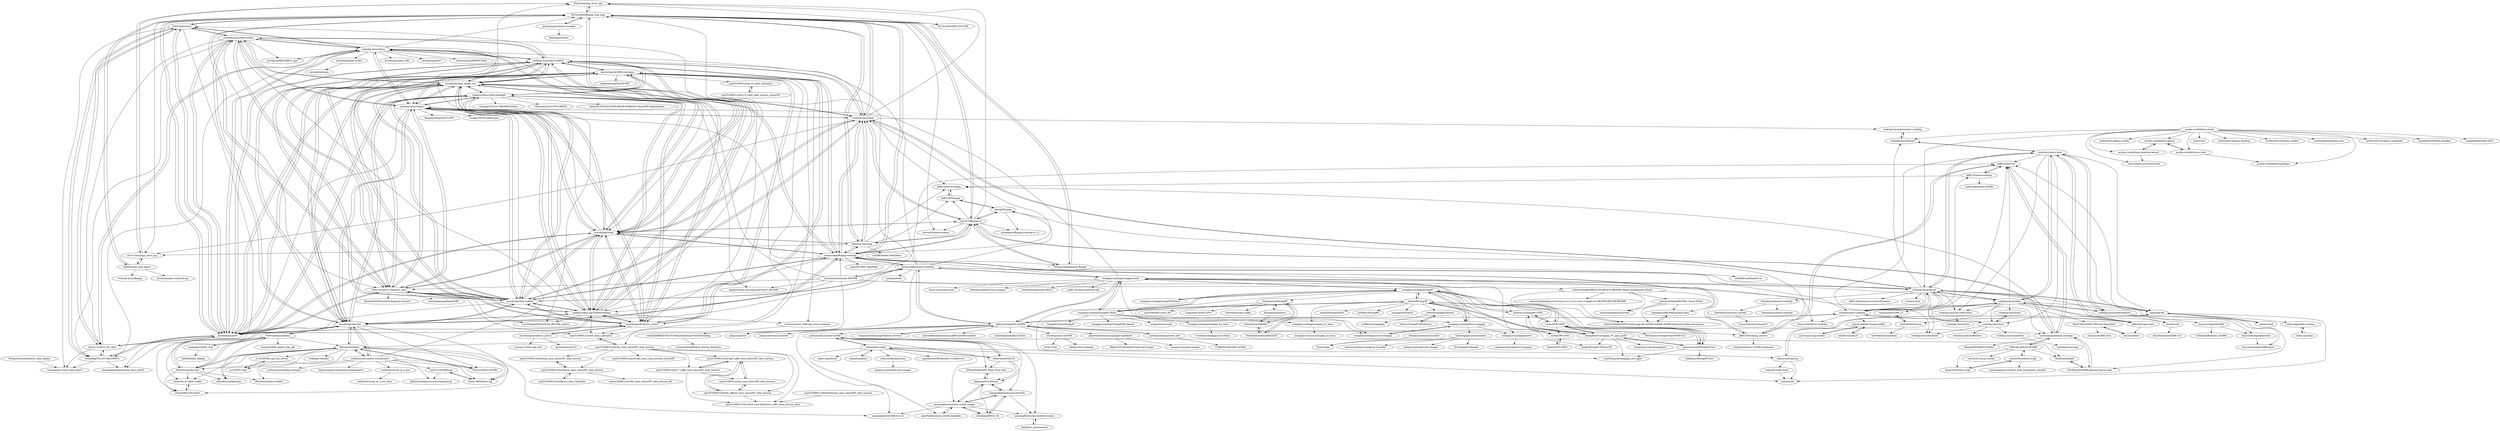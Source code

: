 digraph G {
"WainDing/mpp_linux_cpp" -> "MUZLATAN/ffmpeg_rtsp_mpp"
"WainDing/mpp_linux_cpp" -> "sliver-chen/mpp_linux_cpp"
"WainDing/mpp_linux_cpp" -> "MUZLATAN/MPP_ENCODE"
"sliver-chen/mpp_linux_cpp" -> "darkise/mpp_rtsp_player"
"sliver-chen/mpp_linux_cpp" -> "WainDing/mpp_linux_cpp"
"orangepi-xunlong/wiringOP" -> "orangepi-xunlong/wiringOP-Python"
"orangepi-xunlong/wiringOP" -> "zhaolei/WiringOP"
"orangepi-xunlong/wiringOP" -> "rm-hull/OPi.GPIO"
"orangepi-xunlong/wiringOP" -> "Jeremie-C/OrangePi.GPIO"
"orangepi-xunlong/wiringOP" -> "orangepi-xunlong/OrangePi_Build"
"orangepi-xunlong/wiringOP" -> "orangepi-xunlong/orangepi-build"
"orangepi-xunlong/wiringOP" -> "orangepi-xunlong/linux-orangepi"
"orangepi-xunlong/wiringOP" -> "orangepi-xunlong/u-boot-orangepi"
"orangepi-xunlong/wiringOP" -> "duxingkei33/orangepi_PC_gpio_pyH3"
"orangepi-xunlong/wiringOP" -> "xpertsavenue/WiringOP-Zero"
"orangepi-xunlong/wiringOP" -> "eutim/OPI.GPIO"
"orangepi-xunlong/wiringOP" -> "friendlyarm/WiringNP"
"rockchip-linux/rknn-toolkit" -> "rockchip-linux/rknpu"
"rockchip-linux/rknn-toolkit" -> "rockchip-linux/rknn-toolkit2"
"rockchip-linux/rknn-toolkit" -> "airockchip/rknn_model_zoo"
"rockchip-linux/rknn-toolkit" -> "rockchip-linux/rknpu2"
"rockchip-linux/rknn-toolkit" -> "airockchip/rknn-toolkit2"
"rockchip-linux/rknn-toolkit" -> "EASY-EAI/yolov5"
"rockchip-linux/rknn-toolkit" -> "airockchip/yolov5"
"rockchip-linux/rknn-toolkit" -> "airockchip/rknn-llm"
"rockchip-linux/rknn-toolkit" -> "littledeep/YOLOv5-RK3399Pro"
"rockchip-linux/rknn-toolkit" -> "Zhou-sx/yolov5_Deepsort_rknn"
"rockchip-linux/rknn-toolkit" -> "airockchip/librga"
"rockchip-linux/rknn-toolkit" -> "soloist-v/yolov5_for_rknn"
"rockchip-linux/rknn-toolkit" -> "airockchip/RK3399Pro_npu"
"rockchip-linux/rknn-toolkit" -> "airockchip/ultralytics_yolov8"
"rockchip-linux/rknn-toolkit" -> "leafqycc/rknn-cpp-Multithreading"
"JeffyCN/libv4l-rkmpp" -> "JeffyCN/FFmpeg"
"radxa/manifests" -> "radxa/debos-radxa"
"JeffyCN/meta-rockchip" -> "JeffyCN/mirrors"
"JeffyCN/meta-rockchip" -> "JeffyCN/libv4l-rkmpp"
"JeffyCN/meta-rockchip" -> "madisongh/meta-rk3588"
"linuxerwang/rkflashkit" -> "Galland/rkflashtool_rk3066"
"linuxerwang/rkflashkit" -> "linux-rockchip/rkflashtool"
"rockchip-linux/rknpu" -> "rockchip-linux/rknn-toolkit"
"rockchip-linux/rknpu" -> "EASY-EAI/yolov5"
"rockchip-linux/rknpu" -> "soloist-v/yolov5_for_rknn"
"rockchip-linux/rknpu" -> "airockchip/yolov5"
"rockchip-linux/rknpu" -> "airockchip/rknn_model_zoo"
"rockchip-linux/rknpu" -> "rockchip-linux/rknpu2"
"rockchip-linux/rknpu" -> "rockchip-linux/RKNPUTools"
"rockchip-linux/rknpu" -> "airockchip/librga"
"rockchip-linux/rknpu" -> "littledeep/YOLOv5-RK3399Pro"
"rockchip-linux/rknpu" -> "airockchip/rknpu_ddk"
"rockchip-linux/rknpu" -> "airockchip/RK3399Pro_npu"
"rockchip-linux/rknpu" -> "rockchip-linux/rknn-toolkit2"
"rockchip-linux/rknpu" -> "airockchip/yolov7"
"rockchip-linux/rknpu" -> "MUZLATAN/ffmpeg_rtsp_mpp"
"rockchip-linux/rknpu" -> "airockchip/rknn-toolkit"
"radxa/kernel" -> "radxa/u-boot"
"radxa/kernel" -> "radxa/rockchip-bsp"
"radxa/kernel" -> "radxa-pkg/radxa-overlays"
"radxa/kernel" -> "radxa/build"
"radxa/kernel" -> "JeffyCN/mirrors"
"radxa/kernel" -> "rockchip-linux/kernel"
"friendlyarm/kernel-rockchip" -> "friendlyarm/uboot-rockchip"
"friendlyarm/kernel-rockchip" -> "friendlyarm/sd-fuse_rk3399"
"friendlyarm/sd-fuse_rk3399" -> "tmountain/arch-nanopct4"
"Jeremie-C/OrangePi.GPIO" -> "rm-hull/OPi.GPIO"
"Jeremie-C/OrangePi.GPIO" -> "eutim/OPI.GPIO"
"radxa/u-boot" -> "radxa/kernel"
"radxa/rockchip-bsp" -> "radxa/build"
"radxa/rockchip-bsp" -> "radxa/rk-rootfs-build"
"radxa/rockchip-bsp" -> "radxa/kernel"
"darkise/mpp_rtsp_player" -> "sliver-chen/mpp_linux_cpp"
"darkise/mpp_rtsp_player" -> "rockchip-linux/ffmpeg"
"darkise/mpp_rtsp_player" -> "MUZLATAN/ffmpeg_rtsp_mpp"
"darkise/mpp_rtsp_player" -> "Jerzha/samples-toybrick-rga"
"radxa/rk-rootfs-build" -> "radxa/build"
"MUZLATAN/ffmpeg_rtsp_mpp" -> "WainDing/mpp_linux_cpp"
"MUZLATAN/ffmpeg_rtsp_mpp" -> "MUZLATAN/MPP_ENCODE"
"MUZLATAN/ffmpeg_rtsp_mpp" -> "rockchip-linux/mpp"
"MUZLATAN/ffmpeg_rtsp_mpp" -> "jjm2473/ffmpeg-rk"
"MUZLATAN/ffmpeg_rtsp_mpp" -> "EZreal-zhangxing/rk_ffmpeg"
"MUZLATAN/ffmpeg_rtsp_mpp" -> "airockchip/librga"
"MUZLATAN/ffmpeg_rtsp_mpp" -> "nyanmisaka/ffmpeg-rockchip"
"MUZLATAN/ffmpeg_rtsp_mpp" -> "darkise/mpp_rtsp_player"
"MUZLATAN/ffmpeg_rtsp_mpp" -> "sliver-chen/mpp_linux_cpp"
"MUZLATAN/ffmpeg_rtsp_mpp" -> "DevoutPrayer/streamer"
"MUZLATAN/ffmpeg_rtsp_mpp" -> "HermanChen/mpp"
"MUZLATAN/ffmpeg_rtsp_mpp" -> "Zhou-sx/yolov5_Deepsort_rknn"
"MUZLATAN/ffmpeg_rtsp_mpp" -> "gesanqiu/gstreamer-example"
"MUZLATAN/ffmpeg_rtsp_mpp" -> "EASY-EAI/yolov5"
"MUZLATAN/ffmpeg_rtsp_mpp" -> "airockchip/yolov5"
"lanseyujie/tn3399_v3" -> "cm9vdA/build-linux"
"pyavitz/rpi-img-builder" -> "pyavitz/debian-image-builder"
"pyavitz/debian-image-builder" -> "inindev/nanopi-r5"
"pyavitz/debian-image-builder" -> "pyavitz/rpi-img-builder"
"orangepi-xunlong/wiringOP-Python" -> "orangepi-xunlong/wiringOP"
"cm9vdA/build-linux" -> "cm9vdA/build-armbian"
"cm9vdA/build-linux" -> "lanseyujie/tn3399_v3"
"linux-rockchip/rkflashtool" -> "neo-technologies/rkflashtool"
"JeffyCN/FFmpeg" -> "hbiyik/FFmpeg"
"JeffyCN/FFmpeg" -> "JeffyCN/libv4l-rkmpp"
"JeffyCN/rockchip_mirrors" -> "JeffyCN/mirrors"
"JeffyCN/rockchip_mirrors" -> "Googulator/linux-rk3588-midstream"
"JeffyCN/rockchip_mirrors" -> "nyanmisaka/ffmpeg-rockchip"
"JeffyCN/rockchip_mirrors" -> "hbiyik/FFmpeg"
"orangepi-xunlong/orangepi-build" -> "orangepi-xunlong/linux-orangepi"
"orangepi-xunlong/orangepi-build" -> "orangepi-xunlong/u-boot-orangepi"
"orangepi-xunlong/orangepi-build" -> "leeboby/raspberry-pi-os-images"
"orangepi-xunlong/orangepi-build" -> "edk2-porting/edk2-rk3588"
"orangepi-xunlong/orangepi-build" -> "orangepi-xunlong/wiringOP"
"orangepi-xunlong/orangepi-build" -> "EchoHeim/Allwinner-H616" ["e"=1]
"orangepi-xunlong/orangepi-build" -> "Joshua-Riek/ubuntu-rockchip"
"orangepi-xunlong/orangepi-build" -> "orangepi-xunlong/OrangePi_Build"
"orangepi-xunlong/orangepi-build" -> "rockchip-linux/kernel"
"orangepi-xunlong/orangepi-build" -> "rockchip-linux/rknpu2"
"orangepi-xunlong/orangepi-build" -> "orangepi-xunlong/openwrt"
"orangepi-xunlong/orangepi-build" -> "rockchip-linux/rkbin"
"orangepi-xunlong/orangepi-build" -> "nyanmisaka/ffmpeg-rockchip"
"orangepi-xunlong/orangepi-build" -> "milkv-duo/duo-buildroot-sdk" ["e"=1]
"orangepi-xunlong/orangepi-build" -> "linux-sunxi/sunxi-tools" ["e"=1]
"rockchip-linux/rknn-toolkit2" -> "rockchip-linux/rknpu2"
"rockchip-linux/rknn-toolkit2" -> "airockchip/rknn_model_zoo"
"rockchip-linux/rknn-toolkit2" -> "airockchip/rknn-toolkit2"
"rockchip-linux/rknn-toolkit2" -> "rockchip-linux/rknn-toolkit"
"rockchip-linux/rknn-toolkit2" -> "leafqycc/rknn-cpp-Multithreading"
"rockchip-linux/rknn-toolkit2" -> "airockchip/rknn-llm"
"rockchip-linux/rknn-toolkit2" -> "leafqycc/rknn-multi-threaded"
"rockchip-linux/rknn-toolkit2" -> "airockchip/yolov5"
"rockchip-linux/rknn-toolkit2" -> "Zhou-sx/yolov5_Deepsort_rknn"
"rockchip-linux/rknn-toolkit2" -> "airockchip/librga"
"rockchip-linux/rknn-toolkit2" -> "airockchip/ultralytics_yolov8"
"rockchip-linux/rknn-toolkit2" -> "rockchip-linux/rknpu"
"rockchip-linux/rknn-toolkit2" -> "kaylorchen/rk3588-yolo-demo"
"rockchip-linux/rknn-toolkit2" -> "rockchip-linux/mpp"
"rockchip-linux/rknn-toolkit2" -> "EASY-EAI/yolov5"
"rockchip-linux/rknpu2" -> "rockchip-linux/rknn-toolkit2"
"rockchip-linux/rknpu2" -> "airockchip/rknn-toolkit2"
"rockchip-linux/rknpu2" -> "airockchip/rknn_model_zoo"
"rockchip-linux/rknpu2" -> "airockchip/rknn-llm"
"rockchip-linux/rknpu2" -> "rockchip-linux/rknn-toolkit"
"rockchip-linux/rknpu2" -> "leafqycc/rknn-cpp-Multithreading"
"rockchip-linux/rknpu2" -> "airockchip/librga"
"rockchip-linux/rknpu2" -> "Zhou-sx/yolov5_Deepsort_rknn"
"rockchip-linux/rknpu2" -> "leafqycc/rknn-multi-threaded"
"rockchip-linux/rknpu2" -> "rockchip-linux/rknpu"
"rockchip-linux/rknpu2" -> "airockchip/ultralytics_yolov8"
"rockchip-linux/rknpu2" -> "airockchip/yolov5"
"rockchip-linux/rknpu2" -> "rockchip-linux/mpp"
"rockchip-linux/rknpu2" -> "Qengineering/YoloV5-NPU"
"rockchip-linux/rknpu2" -> "LuckfoxTECH/luckfox-pico" ["e"=1]
"orangepi-xunlong/linux-orangepi" -> "orangepi-xunlong/u-boot-orangepi"
"orangepi-xunlong/linux-orangepi" -> "orangepi-xunlong/orangepi-build"
"orangepi-xunlong/linux-orangepi" -> "7Ji/orangepi5-archlinuxarm"
"orangepi-xunlong/linux-orangepi" -> "orangepi-xunlong/openwrt"
"orangepi-xunlong/linux-orangepi" -> "orangepi-xunlong/wiringOP"
"orangepi-xunlong/u-boot-orangepi" -> "orangepi-xunlong/linux-orangepi"
"soloist-v/yolov5_for_rknn" -> "EASY-EAI/yolov5"
"soloist-v/yolov5_for_rknn" -> "littledeep/YOLOv5-RK3399Pro"
"soloist-v/yolov5_for_rknn" -> "airockchip/yolov5"
"soloist-v/yolov5_for_rknn" -> "mrwangwg123/my-rknn-yolov5"
"soloist-v/yolov5_for_rknn" -> "rockchip-linux/rknpu"
"orangepi-xunlong/openwrt" -> "vantechcorner/openwrt-orangepi"
"xboot/xrock" -> "DualTachyon/rk3588-svd"
"airockchip/yolov5" -> "soloist-v/yolov5_for_rknn"
"airockchip/yolov5" -> "EASY-EAI/yolov5"
"airockchip/yolov5" -> "leafqycc/rknn-cpp-Multithreading"
"airockchip/yolov5" -> "airockchip/ultralytics_yolov8"
"airockchip/yolov5" -> "Zhou-sx/yolov5_Deepsort_rknn"
"airockchip/yolov5" -> "airockchip/rknn_model_zoo"
"airockchip/yolov5" -> "littledeep/YOLOv5-RK3399Pro"
"airockchip/yolov5" -> "rockchip-linux/rknpu"
"airockchip/yolov5" -> "rockchip-linux/rknn-toolkit2"
"airockchip/yolov5" -> "kaylorchen/rk3588-yolo-demo"
"airockchip/yolov5" -> "rockchip-linux/rknn-toolkit"
"airockchip/yolov5" -> "leafqycc/rknn-multi-threaded"
"airockchip/yolov5" -> "airockchip/librga"
"airockchip/yolov5" -> "shaoshengsong/rockchip_rknn_yolov5"
"airockchip/yolov5" -> "MUZLATAN/ffmpeg_rtsp_mpp"
"mfkiwl/rk-open-docs" -> "axlrose/rkdocs"
"mfkiwl/rk-open-docs" -> "rockchip-linux/u-boot"
"mfkiwl/rk-open-docs" -> "armbian/linux-rockchip"
"JeffyCN/mirrors" -> "JeffyCN/rockchip_mirrors"
"JeffyCN/mirrors" -> "JeffyCN/meta-rockchip"
"JeffyCN/mirrors" -> "tsukumijima/libmali-rockchip"
"JeffyCN/mirrors" -> "ChisBread/rk3588-gaming-step-by-step"
"eutim/OPI.GPIO" -> "NadavK/OPI.GPIO"
"gesanqiu/gstreamer-example" -> "feixiao/gstreamer"
"gesanqiu/gstreamer-example" -> "MUZLATAN/ffmpeg_rtsp_mpp"
"littledeep/YOLOv5-RK3399Pro" -> "soloist-v/yolov5_for_rknn"
"littledeep/YOLOv5-RK3399Pro" -> "EASY-EAI/yolov5"
"littledeep/YOLOv5-RK3399Pro" -> "shaoshengsong/rockchip_rknn_yolov5"
"littledeep/YOLOv5-RK3399Pro" -> "airockchip/yolov5"
"littledeep/YOLOv5-RK3399Pro" -> "mrwangwg123/my-rknn-yolov5"
"EASY-EAI/yolov5" -> "soloist-v/yolov5_for_rknn"
"EASY-EAI/yolov5" -> "airockchip/yolov5"
"EASY-EAI/yolov5" -> "littledeep/YOLOv5-RK3399Pro"
"EASY-EAI/yolov5" -> "rockchip-linux/rknpu"
"EASY-EAI/yolov5" -> "rockchip-linux/rknn-toolkit"
"EASY-EAI/yolov5" -> "mrwangwg123/my-rknn-yolov5"
"EASY-EAI/yolov5" -> "shaoshengsong/rockchip_rknn_yolov5"
"EASY-EAI/yolov5" -> "MUZLATAN/ffmpeg_rtsp_mpp"
"airockchip/rknn_model_zoo" -> "airockchip/rknn-toolkit2"
"airockchip/rknn_model_zoo" -> "rockchip-linux/rknn-toolkit2"
"airockchip/rknn_model_zoo" -> "leafqycc/rknn-cpp-Multithreading"
"airockchip/rknn_model_zoo" -> "rockchip-linux/rknn-toolkit"
"airockchip/rknn_model_zoo" -> "rockchip-linux/rknpu2"
"airockchip/rknn_model_zoo" -> "airockchip/rknn-llm"
"airockchip/rknn_model_zoo" -> "Zhou-sx/yolov5_Deepsort_rknn"
"airockchip/rknn_model_zoo" -> "leafqycc/rknn-multi-threaded"
"airockchip/rknn_model_zoo" -> "airockchip/yolov5"
"airockchip/rknn_model_zoo" -> "airockchip/ultralytics_yolov8"
"airockchip/rknn_model_zoo" -> "airockchip/librga"
"airockchip/rknn_model_zoo" -> "rockchip-linux/rknpu"
"airockchip/rknn_model_zoo" -> "kaylorchen/rk3588-yolo-demo"
"airockchip/rknn_model_zoo" -> "rockchip-linux/mpp"
"airockchip/rknn_model_zoo" -> "nyanmisaka/ffmpeg-rockchip"
"industrialtablet/RK3576S-RK3576-RK3588-Tablet-Development-Board" -> "industrialtablet/RK3566-14inch-Tablet"
"industrialtablet/RK3576S-RK3576-RK3588-Tablet-Development-Board" -> "hejiangyan/RK3588-product-data"
"industrialtablet/RK3576S-RK3576-RK3588-Tablet-Development-Board" -> "industrialtablet/HYY-otastar-app-for-rk3566-rk3568-rk3588-industrial-tablet-and-mini-pc"
"industrialtablet/RK3576S-RK3576-RK3588-Tablet-Development-Board" -> "industrialtablet/AI-Screen"
"industrialtablet/RK3576S-RK3576-RK3588-Tablet-Development-Board" -> "industrialtablet/qt-everywhere-src-5.14.2-cross-compile-for-RK3566-RK3568-RK3588"
"Zhou-sx/yolov5_Deepsort_rknn" -> "leafqycc/rknn-cpp-Multithreading"
"Zhou-sx/yolov5_Deepsort_rknn" -> "Try2ChangeX/NanoTrack_RK3588_python" ["e"=1]
"Zhou-sx/yolov5_Deepsort_rknn" -> "leafqycc/rknn-multi-threaded"
"Zhou-sx/yolov5_Deepsort_rknn" -> "airockchip/yolov5"
"Zhou-sx/yolov5_Deepsort_rknn" -> "airockchip/rknn_model_zoo"
"Zhou-sx/yolov5_Deepsort_rknn" -> "RichardoMrMu/yolov5-deepsort-tensorrt" ["e"=1]
"Zhou-sx/yolov5_Deepsort_rknn" -> "rockchip-linux/rknn-toolkit2"
"Zhou-sx/yolov5_Deepsort_rknn" -> "rockchip-linux/rknpu2"
"Zhou-sx/yolov5_Deepsort_rknn" -> "MUZLATAN/ffmpeg_rtsp_mpp"
"Zhou-sx/yolov5_Deepsort_rknn" -> "airockchip/ultralytics_yolov8"
"Zhou-sx/yolov5_Deepsort_rknn" -> "kaylorchen/rk3588-yolo-demo"
"Zhou-sx/yolov5_Deepsort_rknn" -> "cqu20160901/yolov8_rknn_Cplusplus"
"Zhou-sx/yolov5_Deepsort_rknn" -> "shaoshengsong/DeepSORT" ["e"=1]
"Zhou-sx/yolov5_Deepsort_rknn" -> "airockchip/librga"
"Zhou-sx/yolov5_Deepsort_rknn" -> "airockchip/rknn-toolkit2"
"duxingkei33/orangepi_PC_gpio_pyH3" -> "zhaolei/WiringOP"
"duxingkei33/orangepi_PC_gpio_pyH3" -> "xpertsavenue/WiringOP-Zero"
"duxingkei33/orangepi_PC_gpio_pyH3" -> "rm-hull/OPi.GPIO"
"duxingkei33/orangepi_PC_gpio_pyH3" -> "LinhDNguyen/orangepi_zero_gpio"
"duxingkei33/orangepi_PC_gpio_pyH3" -> "lanefu/WiringPi-Python-OP"
"duxingkei33/orangepi_PC_gpio_pyH3" -> "Jeremie-C/OrangePi.GPIO"
"duxingkei33/orangepi_PC_gpio_pyH3" -> "evergreen-it-dev/orangepwm"
"zhaolei/WiringOP" -> "duxingkei33/orangepi_PC_gpio_pyH3"
"zhaolei/WiringOP" -> "xpertsavenue/WiringOP-Zero"
"zhaolei/WiringOP" -> "orangepi-xunlong/wiringOP"
"zhaolei/WiringOP" -> "lanefu/WiringPi-Python-OP"
"zhaolei/WiringOP" -> "LinhDNguyen/orangepi_zero_gpio"
"zhaolei/WiringOP" -> "lanefu/WiringOtherPi"
"zhaolei/WiringOP" -> "LeMaker/WiringBP"
"zhaolei/WiringOP" -> "orangepi-xunlong/OrangePi_Build"
"zhaolei/WiringOP" -> "tumugin/WiringOP"
"zhaolei/WiringOP" -> "loboris/OrangePI-Kernel"
"zhaolei/WiringOP" -> "orangepi-xunlong/orangepi_h3_linux"
"zhaolei/WiringOP" -> "Jeremie-C/OrangePi.GPIO"
"rockchip-linux/kernel" -> "rockchip-linux/u-boot"
"rockchip-linux/kernel" -> "rockchip-linux/rkbin"
"rockchip-linux/kernel" -> "radxa/kernel"
"rockchip-linux/kernel" -> "rockchip-linux/mpp"
"rockchip-linux/kernel" -> "friendlyarm/kernel-rockchip"
"rockchip-linux/kernel" -> "rockchip-linux/docs"
"rockchip-linux/kernel" -> "rockchip-linux/libmali"
"rockchip-linux/kernel" -> "armbian/linux-rockchip"
"rockchip-linux/kernel" -> "rockchip-linux/rkdeveloptool"
"rockchip-linux/kernel" -> "orangepi-xunlong/orangepi-build"
"rockchip-linux/kernel" -> "u-boot/u-boot" ["e"=1]
"rockchip-linux/kernel" -> "mfkiwl/rk-open-docs"
"rockchip-linux/kernel" -> "rockchip-linux/rk-rootfs-build"
"rockchip-linux/kernel" -> "ARM-software/arm-trusted-firmware" ["e"=1]
"rockchip-linux/kernel" -> "rockchip-linux/buildroot"
"loboris/OrangePI-Kernel" -> "loboris/OrangePi-BuildLinux"
"loboris/OrangePI-Kernel" -> "steffen-g/orangepipc"
"jaredmcneill/quartz64_uefi" -> "S199pWa1k9r/edk2-rk356x"
"jaredmcneill/quartz64_uefi" -> "edk2-porting/edk2-rk3588"
"radxa-build/radxa-zero" -> "manjaro-arm/radxa-zero-images"
"airockchip/librga" -> "rockchip-linux/mpp"
"airockchip/librga" -> "nyanmisaka/ffmpeg-rockchip"
"airockchip/librga" -> "MUZLATAN/ffmpeg_rtsp_mpp"
"airockchip/librga" -> "rockchip-linux/rknpu2"
"airockchip/librga" -> "airockchip/rknn_model_zoo"
"airockchip/librga" -> "HermanChen/mpp"
"airockchip/librga" -> "airockchip/rknn-toolkit2"
"airockchip/librga" -> "leafqycc/rknn-cpp-Multithreading"
"airockchip/librga" -> "rockchip-linux/rknn-toolkit2"
"airockchip/librga" -> "airockchip/ultralytics_yolov8"
"airockchip/librga" -> "rockchip-linux/rknpu"
"airockchip/librga" -> "airockchip/yolov5"
"airockchip/librga" -> "WainDing/mpp_linux_cpp"
"airockchip/librga" -> "Zhou-sx/yolov5_Deepsort_rknn"
"airockchip/librga" -> "jjm2473/ffmpeg-rk"
"rockchip-linux/u-boot" -> "rockchip-linux/kernel"
"rockchip-linux/u-boot" -> "rockchip-linux/rkbin"
"rockchip-linux/u-boot" -> "rockchip-linux/libmali"
"rockchip-linux/u-boot" -> "rockchip-linux/buildroot"
"rockchip-linux/u-boot" -> "rockchip-linux/rk-rootfs-build"
"rockchip-linux/u-boot" -> "mfkiwl/rk-open-docs"
"rockchip-linux/u-boot" -> "radxa/kernel"
"rockchip-linux/u-boot" -> "rockchip-linux/rkdeveloptool"
"rockchip-linux/u-boot" -> "JeffyCN/mirrors"
"rockchip-linux/u-boot" -> "rockchip-linux/docs"
"Dreamdreams8/yolov5s_rknn_deploy" -> "mrwangwg123/my-rknn-yolov5"
"radxa-repo/bsp" -> "radxa-pkg/radxa-overlays"
"radxa/debos-radxa" -> "radxa-build/rock-5b"
"radxa/debos-radxa" -> "radxa-build/radxa-zero"
"radxa/debos-radxa" -> "pymumu/fan-control-rock5b"
"radxa/debos-radxa" -> "radxa/manifests"
"radxa/debos-radxa" -> "qxhome/rk3568-kernel5.10-alldrivers"
"radxa/debos-radxa" -> "openFyde/overlay-rock5b-openfyde"
"radxa/debos-radxa" -> "radxa/rockchip-bsp"
"radxa/debos-radxa" -> "radxa-repo/rbuild"
"radxa/debos-radxa" -> "radxa/build"
"rockchip-linux/rkbin" -> "rockchip-linux/u-boot"
"rockchip-linux/rkbin" -> "rockchip-linux/rkdeveloptool"
"rockchip-linux/rkbin" -> "xboot/xrock"
"rockchip-linux/rkbin" -> "rockchip-linux/kernel"
"rockchip-linux/rkbin" -> "rockchip-linux/tools"
"rockchip-linux/rkbin" -> "armbian/linux-rockchip"
"rockchip-linux/rkbin" -> "JeffyCN/mirrors"
"rockchip-linux/rkbin" -> "rockchip-linux/rk-rootfs-build"
"rockchip-linux/rkbin" -> "lanseyujie/tn3399_v3"
"rockchip-linux/rkbin" -> "radxa/kernel"
"rockchip-linux/rkbin" -> "FanX-Tek/rk3588-TRM-and-Datasheet"
"rockchip-linux/rkbin" -> "rockchip-linux/docs"
"rockchip-linux/rkbin" -> "cm9vdA/build-linux"
"loboris/OrangePi-BuildLinux" -> "loboris/OrangePI-Kernel"
"radxa-build/rock-5b" -> "radxa/debos-radxa"
"radxa-build/rock-5b" -> "pymumu/fan-control-rock5b"
"radxa-build/rock-5b" -> "happyme531/a5btool"
"radxa-build/rock-5b" -> "leipopo/kekeandzuozuo4rock5b"
"radxa-build/rock-5b" -> "XZhouQD/Rock5B_Naive_Pwm_Fan"
"radxa-pkg/radxa-overlays" -> "radxa-repo/bsp"
"friendlyarm/matrix" -> "friendlyarm/WiringNP"
"friendlyarm/matrix" -> "friendlyarm/BakeBit"
"cqu20160901/yolov5p6_caffe_onnx_tensorRT_rknn_horizon" -> "cqu20160901/yolov7_caffe_onnx_tensorRT_rknn_horizon"
"cqu20160901/yolov5p6_caffe_onnx_tensorRT_rknn_horizon" -> "cqu20160901/yolop_onnx_tensorRT_rknn_horizon"
"cqu20160901/yolov5p6_caffe_onnx_tensorRT_rknn_horizon" -> "cqu20160901/yolov8n_official_onnx_tensorRT_rknn_horizon"
"rockchip-linux/manifests" -> "rockchip-linux/repo"
"Joshua-Riek/ubuntu-rockchip" -> "airockchip/rknn-toolkit2"
"Joshua-Riek/ubuntu-rockchip" -> "edk2-porting/edk2-rk3588"
"Joshua-Riek/ubuntu-rockchip" -> "nyanmisaka/ffmpeg-rockchip"
"Joshua-Riek/ubuntu-rockchip" -> "airockchip/rknn-llm"
"Joshua-Riek/ubuntu-rockchip" -> "orangepi-xunlong/orangepi-build"
"Joshua-Riek/ubuntu-rockchip" -> "armbian/build" ["e"=1]
"Joshua-Riek/ubuntu-rockchip" -> "armbian/linux-rockchip"
"Joshua-Riek/ubuntu-rockchip" -> "Joshua-Riek/linux-rockchip"
"Joshua-Riek/ubuntu-rockchip" -> "airockchip/rknn_model_zoo"
"Joshua-Riek/ubuntu-rockchip" -> "jiangcuo/pxvirt" ["e"=1]
"Joshua-Riek/ubuntu-rockchip" -> "rockchip-linux/mpp"
"Joshua-Riek/ubuntu-rockchip" -> "rockchip-linux/rknpu2"
"Joshua-Riek/ubuntu-rockchip" -> "rockchip-linux/rknn-toolkit2"
"Joshua-Riek/ubuntu-rockchip" -> "choushunn/awesome-RK3588"
"Joshua-Riek/ubuntu-rockchip" -> "rockchip-linux/kernel"
"edk2-porting/edk2-rk3588" -> "worproject/Rockchip-Windows-Drivers"
"edk2-porting/edk2-rk3588" -> "jaredmcneill/quartz64_uefi"
"edk2-porting/edk2-rk3588" -> "SputnikRocket/ArchLinuxARM-rk3588-installer"
"edk2-porting/edk2-rk3588" -> "jiangcuo/pxvirt" ["e"=1]
"edk2-porting/edk2-rk3588" -> "armbian/linux-rockchip"
"edk2-porting/edk2-rk3588" -> "Joshua-Riek/ubuntu-rockchip"
"edk2-porting/edk2-rk3588" -> "mariobalanica/edk2-rk35xx"
"edk2-porting/edk2-rk3588" -> "amazingfate/rk3588-live-iso"
"edk2-porting/edk2-rk3588" -> "ryan4yin/nixos-rk3588"
"edk2-porting/edk2-rk3588" -> "openFyde/overlay-orangepi5-openfyde"
"edk2-porting/edk2-rk3588" -> "tsukumijima/libmali-rockchip"
"edk2-porting/edk2-rk3588" -> "orangepi-xunlong/orangepi-build"
"edk2-porting/edk2-rk3588" -> "pymumu/fan-control-rock5b"
"edk2-porting/edk2-rk3588" -> "jiangcuo/Proxmox-Arm64" ["e"=1]
"edk2-porting/edk2-rk3588" -> "JeffyCN/rockchip_mirrors"
"ayasa520/redroid-script" -> "abing7k/redroid-script"
"ayasa520/redroid-script" -> "CNflysky/redroid-rk3588"
"ayasa520/redroid-script" -> "supremegamers/vendor_intel_proprietary_houdini" ["e"=1]
"jjm2473/ffmpeg-rk" -> "hbiyik/FFmpeg"
"jjm2473/ffmpeg-rk" -> "EZreal-zhangxing/rk_ffmpeg"
"jjm2473/ffmpeg-rk" -> "nyanmisaka/ffmpeg-rockchip"
"jjm2473/ffmpeg-rk" -> "MUZLATAN/ffmpeg_rtsp_mpp"
"jjm2473/ffmpeg-rk" -> "JeffyCN/FFmpeg"
"jjm2473/ffmpeg-rk" -> "DevoutPrayer/streamer"
"jjm2473/ffmpeg-rk" -> "autoexpect/ffmpeg-rockchip-4.1.3"
"jjm2473/ffmpeg-rk" -> "WainDing/mpp_linux_cpp"
"jjm2473/ffmpeg-rk" -> "tsukumijima/libmali-rockchip"
"jjm2473/ffmpeg-rk" -> "rockchip-linux/mpp"
"jjm2473/ffmpeg-rk" -> "airockchip/librga"
"jjm2473/ffmpeg-rk" -> "HermanChen/mpp"
"cqu20160901/yolov8n_onnx_tensorRT_rknn_horizon" -> "cqu20160901/yolov8_rknn_Cplusplus"
"cqu20160901/yolov8n_onnx_tensorRT_rknn_horizon" -> "cqu20160901/yolov8n_official_onnx_tensorRT_rknn_horizon"
"cqu20160901/yolov8n_onnx_tensorRT_rknn_horizon" -> "cqu20160901/yolov8seg_onnx_tensorRT_rknn_horizon"
"cqu20160901/yolov8n_onnx_tensorRT_rknn_horizon" -> "cqu20160901/yolov7_caffe_onnx_tensorRT_rknn_horizon"
"cqu20160901/yolov8n_onnx_tensorRT_rknn_horizon" -> "cqu20160901/yolov8pose_onnx_tensorRT_rknn_horizon"
"cqu20160901/yolov8n_onnx_tensorRT_rknn_horizon" -> "cqu20160901/yolov8-obb_onnx_rknn_horizon_tensonRT"
"cqu20160901/yolov8n_onnx_tensorRT_rknn_horizon" -> "cqu20160901/Ultra-Fast-Lane-Detection_caffe_onnx_horizon_rknn"
"cqu20160901/yolov8n_onnx_tensorRT_rknn_horizon" -> "cqu20160901/yolov5p6_caffe_onnx_tensorRT_rknn_horizon"
"axlrose/rkdocs" -> "FanX-Tek/rk3588-TRM-and-Datasheet"
"happyme531/a5btool" -> "XZhouQD/Rock5B_Naive_Pwm_Fan"
"happyme531/a5btool" -> "amazingfate/armbian-rock5b-images"
"happyme531/a5btool" -> "leipopo/kekeandzuozuo4rock5b"
"happyme531/a5btool" -> "leioukupo/ROCK_5b"
"FanX-Tek/rk3588-TRM-and-Datasheet" -> "axlrose/rkdocs"
"FanX-Tek/rk3588-TRM-and-Datasheet" -> "chainsx/rk3588_docs"
"hbiyik/FFmpeg" -> "jjm2473/ffmpeg-rk"
"hbiyik/FFmpeg" -> "JeffyCN/FFmpeg"
"hbiyik/FFmpeg" -> "autoexpect/ffmpeg-rockchip-4.1.3"
"leipopo/kekeandzuozuo4rock5b" -> "amazingfate/armbian-rock5b-images"
"leipopo/kekeandzuozuo4rock5b" -> "happyme531/a5btool"
"leipopo/kekeandzuozuo4rock5b" -> "amazingfate/radxa-rock5b-overlays"
"leipopo/kekeandzuozuo4rock5b" -> "leioukupo/ROCK_5b"
"ChisBread/malior" -> "ChisBread/rk3588-gaming-step-by-step"
"pymumu/fan-control-rock5b" -> "radxa-build/rock-5b"
"pymumu/fan-control-rock5b" -> "XZhouQD/Rock5B_Naive_Pwm_Fan"
"pymumu/fan-control-rock5b" -> "radxa/debos-radxa"
"pymumu/fan-control-rock5b" -> "amazingfate/armbian-rock5b-images"
"pymumu/fan-control-rock5b" -> "happyme531/a5btool"
"pymumu/fan-control-rock5b" -> "amazingfate/radxa-rock5b-overlays"
"pymumu/fan-control-rock5b" -> "ChisBread/malior"
"openFyde/overlay-orangepi5-openfyde" -> "manjaro-arm/opi5-images"
"openFyde/overlay-orangepi5-openfyde" -> "RebornOS-Developers/lxqt-opi5-image"
"openFyde/overlay-rock5b-openfyde" -> "amazingfate/armbian-rock5b-images"
"amazingfate/armbian-rock5b-images" -> "happyme531/a5btool"
"amazingfate/armbian-rock5b-images" -> "openFyde/overlay-rock5b-openfyde"
"amazingfate/armbian-rock5b-images" -> "leipopo/kekeandzuozuo4rock5b"
"amazingfate/armbian-rock5b-images" -> "leioukupo/ROCK_5b"
"amazingfate/armbian-rock5b-images" -> "amazingfate/radxa-rock5b-overlays"
"amazingfate/armbian-rock5b-images" -> "amazingfate/rk3588-live-iso"
"cqu20160901/yolop_onnx_tensorRT_rknn_horizon" -> "cqu20160901/yolov5p6_caffe_onnx_tensorRT_rknn_horizon"
"cqu20160901/yolop_onnx_tensorRT_rknn_horizon" -> "cqu20160901/yolov8n_official_onnx_tensorRT_rknn_horizon"
"cqu20160901/yolov7_caffe_onnx_tensorRT_rknn_horizon" -> "cqu20160901/yolov5p6_caffe_onnx_tensorRT_rknn_horizon"
"cqu20160901/yolov7_caffe_onnx_tensorRT_rknn_horizon" -> "cqu20160901/yolop_onnx_tensorRT_rknn_horizon"
"cqu20160901/yolov7_caffe_onnx_tensorRT_rknn_horizon" -> "cqu20160901/Ultra-Fast-Lane-Detection_caffe_onnx_horizon_rknn"
"kwankiu/archlinux-installer" -> "7Ji/archrepo"
"ChisBread/rk3588-gaming-step-by-step" -> "ChisBread/malior"
"ChisBread/rk3588-gaming-step-by-step" -> "tsukumijima/libmali-rockchip"
"amazingfate/radxa-rock5b-overlays" -> "hbiyik/hw_necromancer"
"XZhouQD/Rock5B_Naive_Pwm_Fan" -> "happyme531/a5btool"
"industrialtablet/RK3566-14inch-Tablet" -> "hejiangyan/RK3588-product-data"
"industrialtablet/RK3566-14inch-Tablet" -> "industrialtablet/AI-Screen"
"industrialtablet/RK3566-14inch-Tablet" -> "industrialtablet/HYY-otastar-app-for-rk3566-rk3568-rk3588-industrial-tablet-and-mini-pc"
"NadavK/OPI.GPIO" -> "eutim/OPI.GPIO"
"hbiyik/hw_necromancer" -> "amazingfate/radxa-rock5b-overlays"
"tsukumijima/libmali-rockchip" -> "ChisBread/rk3588-gaming-step-by-step"
"tsukumijima/libmali-rockchip" -> "JeffyCN/mirrors"
"tsukumijima/libmali-rockchip" -> "Bleach665/Mali610Vulkan"
"tsukumijima/libmali-rockchip" -> "jjm2473/ffmpeg-rk"
"tsukumijima/libmali-rockchip" -> "CNflysky/redroid-rk3588"
"tsukumijima/libmali-rockchip" -> "JeffyCN/libv4l-rkmpp"
"airockchip/rknn-toolkit2" -> "airockchip/rknn_model_zoo"
"airockchip/rknn-toolkit2" -> "rockchip-linux/rknn-toolkit2"
"airockchip/rknn-toolkit2" -> "airockchip/rknn-llm"
"airockchip/rknn-toolkit2" -> "rockchip-linux/rknpu2"
"airockchip/rknn-toolkit2" -> "leafqycc/rknn-cpp-Multithreading"
"airockchip/rknn-toolkit2" -> "rockchip-linux/rknn-toolkit"
"airockchip/rknn-toolkit2" -> "airockchip/librga"
"airockchip/rknn-toolkit2" -> "kaylorchen/rk3588-yolo-demo"
"airockchip/rknn-toolkit2" -> "leafqycc/rknn-multi-threaded"
"airockchip/rknn-toolkit2" -> "airockchip/ultralytics_yolov8"
"airockchip/rknn-toolkit2" -> "nyanmisaka/ffmpeg-rockchip"
"airockchip/rknn-toolkit2" -> "rockchip-linux/mpp"
"airockchip/rknn-toolkit2" -> "Zhou-sx/yolov5_Deepsort_rknn"
"airockchip/rknn-toolkit2" -> "Joshua-Riek/ubuntu-rockchip"
"airockchip/rknn-toolkit2" -> "airockchip/yolov5"
"rockchip-linux/mpp" -> "airockchip/librga"
"rockchip-linux/mpp" -> "nyanmisaka/ffmpeg-rockchip"
"rockchip-linux/mpp" -> "MUZLATAN/ffmpeg_rtsp_mpp"
"rockchip-linux/mpp" -> "HermanChen/mpp"
"rockchip-linux/mpp" -> "airockchip/rknn_model_zoo"
"rockchip-linux/mpp" -> "jjm2473/ffmpeg-rk"
"rockchip-linux/mpp" -> "airockchip/rknn-toolkit2"
"rockchip-linux/mpp" -> "rockchip-linux/gstreamer-rockchip"
"rockchip-linux/mpp" -> "WainDing/mpp_linux_cpp"
"rockchip-linux/mpp" -> "rockchip-linux/rknpu2"
"rockchip-linux/mpp" -> "rockchip-linux/kernel"
"rockchip-linux/mpp" -> "rockchip-linux/rknn-toolkit2"
"rockchip-linux/mpp" -> "sliver-chen/mpp_linux_cpp"
"rockchip-linux/mpp" -> "JeffyCN/libv4l-rkmpp"
"rockchip-linux/mpp" -> "rockchip-linux/rknpu"
"airockchip/ultralytics_yolov8" -> "airockchip/yolov5"
"airockchip/ultralytics_yolov8" -> "airockchip/rknn_model_zoo"
"airockchip/ultralytics_yolov8" -> "airockchip/ultralytics_yolo11"
"airockchip/ultralytics_yolov8" -> "leafqycc/rknn-cpp-Multithreading"
"airockchip/ultralytics_yolov8" -> "Zhou-sx/yolov5_Deepsort_rknn"
"airockchip/ultralytics_yolov8" -> "airockchip/librga"
"airockchip/ultralytics_yolov8" -> "airockchip/rknn-toolkit2"
"airockchip/ultralytics_yolov8" -> "leafqycc/rknn-multi-threaded"
"airockchip/ultralytics_yolov8" -> "cqu20160901/yolov8_rknn_Cplusplus"
"airockchip/ultralytics_yolov8" -> "rockchip-linux/rknpu2"
"airockchip/ultralytics_yolov8" -> "rockchip-linux/rknn-toolkit2"
"airockchip/ultralytics_yolov8" -> "kaylorchen/rk3588-yolo-demo"
"leafqycc/rknn-cpp-Multithreading" -> "leafqycc/rknn-multi-threaded"
"leafqycc/rknn-cpp-Multithreading" -> "airockchip/rknn_model_zoo"
"leafqycc/rknn-cpp-Multithreading" -> "kaylorchen/rk3588-yolo-demo"
"leafqycc/rknn-cpp-Multithreading" -> "Zhou-sx/yolov5_Deepsort_rknn"
"leafqycc/rknn-cpp-Multithreading" -> "rockchip-linux/rknn-toolkit2"
"leafqycc/rknn-cpp-Multithreading" -> "airockchip/yolov5"
"leafqycc/rknn-cpp-Multithreading" -> "rockchip-linux/rknpu2"
"leafqycc/rknn-cpp-Multithreading" -> "airockchip/rknn-toolkit2"
"leafqycc/rknn-cpp-Multithreading" -> "airockchip/ultralytics_yolov8"
"leafqycc/rknn-cpp-Multithreading" -> "airockchip/librga"
"leafqycc/rknn-cpp-Multithreading" -> "wzxzhuxi/rknn-3588-npu-yolo-accelerate"
"leafqycc/rknn-cpp-Multithreading" -> "cqu20160901/yolov8_rknn_Cplusplus"
"leafqycc/rknn-cpp-Multithreading" -> "Try2ChangeX/NanoTrack_RK3588_python" ["e"=1]
"leafqycc/rknn-cpp-Multithreading" -> "MUZLATAN/ffmpeg_rtsp_mpp"
"leafqycc/rknn-cpp-Multithreading" -> "airockchip/rknn-llm"
"EZreal-zhangxing/rk_ffmpeg" -> "jjm2473/ffmpeg-rk"
"EZreal-zhangxing/rk_ffmpeg" -> "MUZLATAN/ffmpeg_rtsp_mpp"
"EZreal-zhangxing/rk_ffmpeg" -> "icetd/RkCamRtspServer"
"choushunn/awesome-RK3588" -> "Pelochus/ezrknpu"
"choushunn/awesome-RK3588" -> "Zhou-sx/yolov5_Deepsort_rknn"
"choushunn/awesome-RK3588" -> "industrialtablet/RK3576S-RK3576-RK3588-Tablet-Development-Board"
"choushunn/awesome-RK3588" -> "leafqycc/rknn-multi-threaded"
"choushunn/awesome-RK3588" -> "Applied-Deep-Learning-Lab/Yolov5_RK3588" ["e"=1]
"choushunn/awesome-RK3588" -> "nyanmisaka/ffmpeg-rockchip"
"choushunn/awesome-RK3588" -> "JeffyCN/mirrors"
"choushunn/awesome-RK3588" -> "tsukumijima/libmali-rockchip"
"choushunn/awesome-RK3588" -> "leafqycc/rknn-cpp-Multithreading"
"leafqycc/rknn-multi-threaded" -> "leafqycc/rknn-cpp-Multithreading"
"leafqycc/rknn-multi-threaded" -> "kaylorchen/rk3588-yolo-demo"
"leafqycc/rknn-multi-threaded" -> "Zhou-sx/yolov5_Deepsort_rknn"
"leafqycc/rknn-multi-threaded" -> "airockchip/rknn_model_zoo"
"leafqycc/rknn-multi-threaded" -> "rockchip-linux/rknn-toolkit2"
"leafqycc/rknn-multi-threaded" -> "cluangar/YOLOv5-RK3588-Python" ["e"=1]
"leafqycc/rknn-multi-threaded" -> "rockchip-linux/rknpu2"
"leafqycc/rknn-multi-threaded" -> "Try2ChangeX/NanoTrack_RK3588_python" ["e"=1]
"leafqycc/rknn-multi-threaded" -> "airockchip/rknn-toolkit2"
"leafqycc/rknn-multi-threaded" -> "airockchip/yolov5"
"leafqycc/rknn-multi-threaded" -> "airockchip/ultralytics_yolov8"
"leafqycc/rknn-multi-threaded" -> "ChuanSe/yolov5-PT-to-RKNN"
"leafqycc/rknn-multi-threaded" -> "laitathei/YOLOv8-ONNX-RKNN-HORIZON-TensorRT-Segmentation"
"leafqycc/rknn-multi-threaded" -> "airockchip/rknn-llm"
"leafqycc/rknn-multi-threaded" -> "Applied-Deep-Learning-Lab/Yolov5_RK3588" ["e"=1]
"inindev/nanopi-r5" -> "pyavitz/debian-image-builder"
"worproject/Rockchip-Windows-Drivers" -> "edk2-porting/edk2-rk3588"
"armbian/linux-rockchip" -> "Joshua-Riek/linux-rockchip"
"armbian/linux-rockchip" -> "JeffyCN/mirrors"
"armbian/linux-rockchip" -> "edk2-porting/edk2-rk3588"
"armbian/linux-rockchip" -> "mfkiwl/rk-open-docs"
"armbian/linux-rockchip" -> "JeffyCN/meta-rockchip"
"armbian/linux-rockchip" -> "rockchip-linux/kernel"
"armbian/linux-rockchip" -> "pyavitz/debian-image-builder"
"armbian/linux-rockchip" -> "rockchip-linux/rkbin"
"ryan4yin/nixos-rk3588" -> "dvdjv/socle"
"ryan4yin/nixos-rk3588" -> "nabam/nixos-rockchip"
"leioukupo/ROCK_5b" -> "amazingfate/armbian-rock5b-images"
"leioukupo/ROCK_5b" -> "leipopo/kekeandzuozuo4rock5b"
"cqu20160901/yolov8_rknn_Cplusplus" -> "cqu20160901/yolov8n_onnx_tensorRT_rknn_horizon"
"cqu20160901/yolov8pose_rknn_Cplusplus" -> "cqu20160901/yolov8pose_onnx_tensorRT_rknn_horizon"
"rockchip-linux/libmali" -> "rockchip-linux/gstreamer-rockchip"
"rockchip-linux/libmali" -> "rockchip-linux/u-boot"
"Chrisz236/llm-rk3588" -> "Pelochus/ezrknpu"
"usefulsensors/useful-transformers" -> "airockchip/rknn-llm"
"usefulsensors/useful-transformers" -> "Pelochus/ezrknpu"
"usefulsensors/useful-transformers" -> "marty1885/llama.cpp"
"usefulsensors/useful-transformers" -> "usefulsensors/ai_in_a_box"
"usefulsensors/useful-transformers" -> "usefulsensors/openai-whisper" ["e"=1]
"usefulsensors/useful-transformers" -> "Chrisz236/llm-rk3588"
"usefulsensors/useful-transformers" -> "Pelochus/ezrknn-llm"
"usefulsensors/useful-transformers" -> "fquirin/speech-recognition-experiments" ["e"=1]
"usefulsensors/useful-transformers" -> "mtx512/rk3588-npu"
"usefulsensors/useful-transformers" -> "phhusson/rknpu-reverse-engineering"
"usefulsensors/useful-transformers" -> "rockchip-linux/rknpu2"
"cqu20160901/yolov8seg_onnx_tensorRT_rknn_horizon" -> "cqu20160901/yolov8pose_onnx_tensorRT_rknn_horizon"
"7Ji/orangepi5-archlinuxarm" -> "7Ji/orangepi5-rkloader"
"7Ji/orangepi5-archlinuxarm" -> "7Ji/archrepo"
"7Ji/orangepi5-archlinuxarm" -> "martivo/armbian-orange-pi-5-ansible"
"7Ji/orangepi5-archlinuxarm" -> "manjaro-arm/opi5-plus-images"
"friendlyarm/WiringNP" -> "friendlyarm/matrix"
"friendlyarm/WiringNP" -> "friendlyarm/NanoHatOLED"
"friendlyarm/WiringNP" -> "friendlyarm/BakeBit"
"friendlyarm/WiringNP" -> "Tungsteno74/NPi.GPIO"
"friendlyarm/WiringNP" -> "friendlyarm/npi-config"
"friendlyarm/WiringNP" -> "auto3000/RPi.GPIO_NP"
"rockchip-linux/rk-rootfs-build" -> "rockchip-linux/build"
"airockchip/rknn-toolkit" -> "airockchip/rknpu"
"cqu20160901/UNetMultiLane_onnx_tensorRT_rknn_horizon" -> "cqu20160901/Ultra-Fast-Lane-Detection_caffe_onnx_horizon_rknn"
"cqu20160901/yolov8n_official_onnx_tensorRT_rknn_horizon" -> "cqu20160901/yolop_onnx_tensorRT_rknn_horizon"
"cqu20160901/yolov8n_official_onnx_tensorRT_rknn_horizon" -> "cqu20160901/yolov5p6_caffe_onnx_tensorRT_rknn_horizon"
"cqu20160901/yolov8n_official_onnx_tensorRT_rknn_horizon" -> "cqu20160901/Ultra-Fast-Lane-Detection_caffe_onnx_horizon_rknn"
"industrialtablet/qt-everywhere-src-5.14.2-cross-compile-for-RK3566-RK3568-RK3588" -> "industrialtablet/HYY-otastar-app-for-rk3566-rk3568-rk3588-industrial-tablet-and-mini-pc"
"hejiangyan/RK3588-product-data" -> "industrialtablet/HYY-otastar-app-for-rk3566-rk3568-rk3588-industrial-tablet-and-mini-pc"
"industrialtablet/HYY-otastar-app-for-rk3566-rk3568-rk3588-industrial-tablet-and-mini-pc" -> "hejiangyan/RK3588-product-data"
"cqu20160901/yolov8pose_onnx_tensorRT_rknn_horizon" -> "cqu20160901/yolov8pose_rknn_Cplusplus"
"cqu20160901/yolov8pose_onnx_tensorRT_rknn_horizon" -> "cqu20160901/yolov8seg_onnx_tensorRT_rknn_horizon"
"cqu20160901/yolov8pose_onnx_tensorRT_rknn_horizon" -> "cqu20160901/yolov8n_onnx_tensorRT_rknn_horizon_dfl"
"kaylorchen/rk3588-yolo-demo" -> "leafqycc/rknn-cpp-Multithreading"
"kaylorchen/rk3588-yolo-demo" -> "leafqycc/rknn-multi-threaded"
"kaylorchen/rk3588-yolo-demo" -> "airockchip/yolov5"
"kaylorchen/rk3588-yolo-demo" -> "airockchip/rknn_model_zoo"
"kaylorchen/rk3588-yolo-demo" -> "airockchip/rknn-toolkit2"
"kaylorchen/rk3588-yolo-demo" -> "Zhou-sx/yolov5_Deepsort_rknn"
"kaylorchen/rk3588-yolo-demo" -> "wzxzhuxi/rknn-3588-npu-yolo-accelerate"
"kaylorchen/rk3588-yolo-demo" -> "nyanmisaka/ffmpeg-rockchip"
"kaylorchen/rk3588-yolo-demo" -> "airockchip/ultralytics_yolov8"
"kaylorchen/rk3588-yolo-demo" -> "rockchip-linux/rknn-toolkit2"
"kaylorchen/rk3588-yolo-demo" -> "cqu20160901/yolov8_rknn_Cplusplus"
"kaylorchen/rk3588-yolo-demo" -> "cqu20160901/yolov8n_onnx_tensorRT_rknn_horizon"
"kaylorchen/rk3588-yolo-demo" -> "Qengineering/YoloV8-NPU"
"kaylorchen/rk3588-yolo-demo" -> "cqu20160901/yolov10_rknn_Cplusplus"
"kaylorchen/rk3588-yolo-demo" -> "airockchip/rknn-llm"
"airockchip/rknn-llm" -> "airockchip/rknn-toolkit2"
"airockchip/rknn-llm" -> "airockchip/rknn_model_zoo"
"airockchip/rknn-llm" -> "Pelochus/ezrknn-llm"
"airockchip/rknn-llm" -> "rockchip-linux/rknpu2"
"airockchip/rknn-llm" -> "rockchip-linux/rknn-toolkit2"
"airockchip/rknn-llm" -> "Pelochus/ezrknpu"
"airockchip/rknn-llm" -> "usefulsensors/useful-transformers"
"airockchip/rknn-llm" -> "NotPunchnox/rkllama"
"airockchip/rknn-llm" -> "rockchip-linux/rknn-toolkit"
"airockchip/rknn-llm" -> "leafqycc/rknn-cpp-Multithreading"
"airockchip/rknn-llm" -> "nyanmisaka/ffmpeg-rockchip"
"airockchip/rknn-llm" -> "Chrisz236/llm-rk3588"
"airockchip/rknn-llm" -> "leafqycc/rknn-multi-threaded"
"airockchip/rknn-llm" -> "kaylorchen/rk3588-yolo-demo"
"airockchip/rknn-llm" -> "marty1885/llama.cpp"
"marty1885/llama.cpp" -> "mtx512/rk3588-npu"
"av1d/rk3588_npu_llm_server" -> "av1d/NPU-Chat"
"nyanmisaka/ffmpeg-rockchip" -> "rockchip-linux/mpp"
"nyanmisaka/ffmpeg-rockchip" -> "jjm2473/ffmpeg-rk"
"nyanmisaka/ffmpeg-rockchip" -> "airockchip/librga"
"nyanmisaka/ffmpeg-rockchip" -> "MUZLATAN/ffmpeg_rtsp_mpp"
"nyanmisaka/ffmpeg-rockchip" -> "EZreal-zhangxing/rk_ffmpeg"
"nyanmisaka/ffmpeg-rockchip" -> "hbiyik/FFmpeg"
"nyanmisaka/ffmpeg-rockchip" -> "airockchip/rknn_model_zoo"
"nyanmisaka/ffmpeg-rockchip" -> "airockchip/rknn-toolkit2"
"nyanmisaka/ffmpeg-rockchip" -> "HermanChen/mpp"
"nyanmisaka/ffmpeg-rockchip" -> "kaylorchen/rk3588-yolo-demo"
"nyanmisaka/ffmpeg-rockchip" -> "alexw914/RK_VideoPipe" ["e"=1]
"nyanmisaka/ffmpeg-rockchip" -> "JeffyCN/rockchip_mirrors"
"nyanmisaka/ffmpeg-rockchip" -> "airockchip/rknn-llm"
"nyanmisaka/ffmpeg-rockchip" -> "leafqycc/rknn-cpp-Multithreading"
"nyanmisaka/ffmpeg-rockchip" -> "Joshua-Riek/ubuntu-rockchip"
"usefulsensors/ai_in_a_box" -> "usefulsensors/ai_in_a_box_docs"
"rockchip-linux/gstreamer-rockchip" -> "rockchip-linux/libmali"
"Pelochus/ezrknpu" -> "Pelochus/ezrknn-llm"
"Pelochus/ezrknpu" -> "ramonbroox/rknputop"
"Pelochus/ezrknpu" -> "Chrisz236/llm-rk3588"
"Pelochus/ezrknpu" -> "airockchip/rknn-llm"
"Pelochus/ezrknpu" -> "swdee/go-rknnlite"
"Pelochus/ezrknpu" -> "c0zaut/RKLLM-Gradio"
"Pelochus/ezrknpu" -> "marty1885/llama.cpp"
"Pelochus/ezrknpu" -> "av1d/NPU-Chat"
"Pelochus/ezrknpu" -> "av1d/rk3588_npu_llm_server"
"Pelochus/ezrknpu" -> "Pelochus/ezrknn-toolkit2"
"Pelochus/ezrknpu" -> "amazingfate/rk3588-live-iso"
"Pelochus/ezrknpu" -> "usefulsensors/useful-transformers"
"Pelochus/ezrknpu" -> "c0zaut/ez-er-rkllm-toolkit"
"mtx512/rk3588-npu" -> "marty1885/llama.cpp"
"mtx512/rk3588-npu" -> "phhusson/rknpu-reverse-engineering"
"orangepi-xunlong/orangepi_h3_linux" -> "orangepi-h3-linus/orangepi_h3_linus"
"CNflysky/redroid-rk3588" -> "abing7k/redroid-script"
"CNflysky/redroid-rk3588" -> "ayasa520/redroid-script"
"CNflysky/redroid-rk3588" -> "ChisBread/malior"
"CNflysky/redroid-rk3588" -> "tsukumijima/libmali-rockchip"
"CNflysky/redroid-rk3588" -> "scavin/ws-scrcpy-docker"
"crab2rab/RKNN-YOLOV5-BatchInference-MultiThreading" -> "LostmanMing/fatigue_driving_detection"
"xpertsavenue/WiringOP-Zero" -> "zhaolei/WiringOP"
"xpertsavenue/WiringOP-Zero" -> "duxingkei33/orangepi_PC_gpio_pyH3"
"xpertsavenue/WiringOP-Zero" -> "rm-hull/OPi.GPIO"
"xpertsavenue/WiringOP-Zero" -> "LinhDNguyen/orangepi_zero_gpio"
"xpertsavenue/WiringOP-Zero" -> "vladikoms/WiringOP-Zero"
"Pelochus/ezrknn-llm" -> "Pelochus/ezrknpu"
"Pelochus/ezrknn-llm" -> "c0zaut/ez-er-rkllm-toolkit"
"Pelochus/ezrknn-llm" -> "c0zaut/RKLLM-Gradio"
"Pelochus/ezrknn-llm" -> "Pelochus/ezrknn-toolkit2"
"Pelochus/ezrknn-llm" -> "airockchip/rknn-llm"
"Pelochus/ezrknn-llm" -> "NotPunchnox/rkllama"
"Pelochus/ezrknn-llm" -> "ramonbroox/rknputop"
"wzxzhuxi/rknn-3588-npu-yolo-accelerate" -> "crab2rab/RKNN-YOLOV5-BatchInference-MultiThreading"
"HermanChen/mpp" -> "rockchip-linux/mpp"
"HermanChen/mpp" -> "MUZLATAN/ffmpeg_rtsp_mpp"
"HermanChen/mpp" -> "airockchip/librga"
"HermanChen/mpp" -> "sliver-chen/mpp_linux_cpp"
"HermanChen/mpp" -> "JeffyCN/libv4l-rkmpp"
"HermanChen/mpp" -> "nyanmisaka/ffmpeg-rockchip"
"HermanChen/mpp" -> "jjm2473/ffmpeg-rk"
"HermanChen/mpp" -> "JeffyCN/FFmpeg"
"HermanChen/mpp" -> "c-xh/RKMediaCodecDemo"
"abing7k/redroid-script" -> "ayasa520/redroid-script"
"friendlyarm/BakeBit" -> "friendlyarm/NanoHatOLED"
"orangepi-xunlong/orangepi_h2_linux" -> "trustfarm/orangepi-zero-tfarm"
"av1d/NPU-Chat" -> "av1d/rk3588_npu_llm_server"
"rockchip-linux/rkdeveloptool" -> "rockchip-linux/rkbin"
"rockchip-linux/rkdeveloptool" -> "linux-rockchip/rkflashtool"
"rockchip-linux/rkdeveloptool" -> "xboot/xrock"
"rockchip-linux/rkdeveloptool" -> "linuxerwang/rkflashkit"
"rockchip-linux/rkdeveloptool" -> "neo-technologies/rkflashtool"
"rockchip-linux/rkdeveloptool" -> "rockchip-linux/u-boot"
"rockchip-linux/tools" -> "rockchip-linux/docs"
"rockchip-linux/docs" -> "rockchip-linux/tools"
"rockchip-linux/docs" -> "rockchip-android/RKDocs"
"rockchip-linux/docs" -> "rockchip-linux/buildroot"
"rockchip-linux/docs" -> "rockchip-linux/kernel"
"rockchip-linux/docs" -> "rockchip-linux/manifests"
"rm-hull/OPi.GPIO" -> "Jeremie-C/OrangePi.GPIO"
"rm-hull/OPi.GPIO" -> "duxingkei33/orangepi_PC_gpio_pyH3"
"rm-hull/OPi.GPIO" -> "BiTinerary/OrangePiZeroMFRC522"
"rm-hull/OPi.GPIO" -> "eutim/OPI.GPIO"
"rm-hull/OPi.GPIO" -> "xpertsavenue/WiringOP-Zero"
"rm-hull/OPi.GPIO" -> "orangepi-xunlong/wiringOP"
"cqu20160901/yolov10_onnx_rknn_horizon_tensorRT" -> "cqu20160901/yolov10_rknn_Cplusplus"
"airockchip/ultralytics_yolo11" -> "airockchip/yolov10"
"airockchip/ultralytics_yolo11" -> "airockchip/ultralytics_yolov8"
"airockchip/ultralytics_yolo11" -> "yuunnn-w/rknn-cpp-yolo" ["e"=1]
"friendlyarm/NanoHatOLED" -> "friendlyarm/BakeBit"
"friendlyarm/NanoHatOLED" -> "friendlyarm/WiringNP"
"wudingjian/rkllm_chat" -> "dadDR/rkllm_talking"
"cqu20160901/yolov10_rknn_Cplusplus" -> "cqu20160901/yolov10_onnx_rknn_horizon_tensorRT"
"c0zaut/ez-er-rkllm-toolkit" -> "c0zaut/RKLLM-Gradio"
"c0zaut/RKLLM-Gradio" -> "c0zaut/ez-er-rkllm-toolkit"
"ayufan-rock64/linux-build" -> "ayufan-rock64/linux-kernel"
"ayufan-rock64/linux-build" -> "pine64dev/PINE64-Installer"
"ayufan-rock64/linux-build" -> "Leapo/Rock64-R64.GPIO"
"ayufan-rock64/linux-build" -> "ayufan-rock64/linux-u-boot"
"ayufan-rock64/linux-build" -> "ayufan-rock64/linux-mainline-kernel"
"ayufan-rock64/linux-build" -> "mrfixit2001/debian_builds"
"ayufan-rock64/linux-build" -> "tuxd3v/ats"
"ayufan-rock64/linux-build" -> "mrfixit2001/debian_desktop"
"ayufan-rock64/linux-build" -> "mrfixit2001/recalbox_rock64"
"ayufan-rock64/linux-build" -> "carlosedp/kubernetes-arm"
"ayufan-rock64/linux-build" -> "rockchip-linux/libmali"
"ayufan-rock64/linux-build" -> "ayufan-rock64/linux-package"
"ayufan-rock64/linux-build" -> "rockchip-linux/kernel"
"ayufan-rock64/linux-build" -> "mrfixit2001/recalbox_rockpro64"
"ayufan-rock64/linux-build" -> "m01/rock64-arch-linux-build"
"ayufan-rock64/linux-u-boot" -> "ayufan-rock64/linux-package"
"ayufan-rock64/linux-u-boot" -> "ayufan-rock64/linux-kernel"
"ayufan-rock64/linux-kernel" -> "ayufan-rock64/linux-mainline-kernel"
"ayufan-rock64/linux-kernel" -> "ayufan-rock64/linux-u-boot"
"ayufan-rock64/linux-mainline-kernel" -> "ayufan-rock64/linux-kernel"
"ayufan-rock64/linux-mainline-kernel" -> "m01/rock64-arch-linux-build"
"orangepi-xunlong/OrangePi_Build" -> "orangepi-xunlong/wiringOP"
"orangepi-xunlong/OrangePi_Build" -> "orangepi-xunlong/orangepi_h3_linux"
"orangepi-xunlong/OrangePi_Build" -> "orangepi-xunlong/orangepi-build"
"orangepi-xunlong/OrangePi_Build" -> "OrangePiLibra/OrangePi"
"orangepi-xunlong/OrangePi_Build" -> "orangepi-xunlong/linux-orangepi"
"orangepi-xunlong/OrangePi_Build" -> "orangepi-xunlong/orangepi_h2_linux"
"orangepi-xunlong/OrangePi_Build" -> "zhaolei/WiringOP"
"orangepi-xunlong/OrangePi_Build" -> "orangepi-xunlong/OrangePiH5_kernel"
"orangepi-xunlong/OrangePi_Build" -> "mripard/sunxi-mali" ["e"=1]
"NotPunchnox/rkllama" -> "Pelochus/ezrknn-llm"
"NotPunchnox/rkllama" -> "c0zaut/RKLLM-Gradio"
"NotPunchnox/rkllama" -> "c0zaut/ez-er-rkllm-toolkit"
"NotPunchnox/rkllama" -> "airockchip/rknn-llm"
"NotPunchnox/rkllama" -> "huonwe/rkllm_openai_like_api"
"NotPunchnox/rkllama" -> "Pelochus/ezrknpu"
"NotPunchnox/rkllama" -> "ramonbroox/rknputop"
"NotPunchnox/rkllama" -> "wudingjian/rkllm_chat"
"WainDing/mpp_linux_cpp" ["l"="54.813,31.973"]
"MUZLATAN/ffmpeg_rtsp_mpp" ["l"="54.828,31.962"]
"sliver-chen/mpp_linux_cpp" ["l"="54.821,31.986"]
"MUZLATAN/MPP_ENCODE" ["l"="54.841,31.986"]
"darkise/mpp_rtsp_player" ["l"="54.842,32.003"]
"orangepi-xunlong/wiringOP" ["l"="54.539,31.802"]
"orangepi-xunlong/wiringOP-Python" ["l"="54.543,31.779"]
"zhaolei/WiringOP" ["l"="54.508,31.768"]
"rm-hull/OPi.GPIO" ["l"="54.489,31.805"]
"Jeremie-C/OrangePi.GPIO" ["l"="54.508,31.799"]
"orangepi-xunlong/OrangePi_Build" ["l"="54.567,31.801"]
"orangepi-xunlong/orangepi-build" ["l"="54.634,31.872"]
"orangepi-xunlong/linux-orangepi" ["l"="54.593,31.817"]
"orangepi-xunlong/u-boot-orangepi" ["l"="54.58,31.835"]
"duxingkei33/orangepi_PC_gpio_pyH3" ["l"="54.477,31.783"]
"xpertsavenue/WiringOP-Zero" ["l"="54.495,31.784"]
"eutim/OPI.GPIO" ["l"="54.501,31.821"]
"friendlyarm/WiringNP" ["l"="54.504,31.702"]
"rockchip-linux/rknn-toolkit" ["l"="54.854,31.891"]
"rockchip-linux/rknpu" ["l"="54.869,31.904"]
"rockchip-linux/rknn-toolkit2" ["l"="54.84,31.91"]
"airockchip/rknn_model_zoo" ["l"="54.821,31.904"]
"rockchip-linux/rknpu2" ["l"="54.813,31.92"]
"airockchip/rknn-toolkit2" ["l"="54.798,31.909"]
"EASY-EAI/yolov5" ["l"="54.884,31.918"]
"airockchip/yolov5" ["l"="54.858,31.919"]
"airockchip/rknn-llm" ["l"="54.818,31.879"]
"littledeep/YOLOv5-RK3399Pro" ["l"="54.898,31.904"]
"Zhou-sx/yolov5_Deepsort_rknn" ["l"="54.835,31.943"]
"airockchip/librga" ["l"="54.815,31.941"]
"soloist-v/yolov5_for_rknn" ["l"="54.891,31.894"]
"airockchip/RK3399Pro_npu" ["l"="54.885,31.868"]
"airockchip/ultralytics_yolov8" ["l"="54.85,31.937"]
"leafqycc/rknn-cpp-Multithreading" ["l"="54.831,31.929"]
"JeffyCN/libv4l-rkmpp" ["l"="54.74,31.979"]
"JeffyCN/FFmpeg" ["l"="54.76,31.989"]
"radxa/manifests" ["l"="54.671,32.116"]
"radxa/debos-radxa" ["l"="54.686,32.092"]
"JeffyCN/meta-rockchip" ["l"="54.689,31.965"]
"JeffyCN/mirrors" ["l"="54.672,31.972"]
"madisongh/meta-rk3588" ["l"="54.686,31.985"]
"linuxerwang/rkflashkit" ["l"="54.549,32.057"]
"Galland/rkflashtool_rk3066" ["l"="54.54,32.085"]
"linux-rockchip/rkflashtool" ["l"="54.543,32.036"]
"rockchip-linux/RKNPUTools" ["l"="54.908,31.862"]
"airockchip/rknpu_ddk" ["l"="54.923,31.873"]
"airockchip/yolov7" ["l"="54.922,31.906"]
"airockchip/rknn-toolkit" ["l"="54.94,31.891"]
"radxa/kernel" ["l"="54.626,32.009"]
"radxa/u-boot" ["l"="54.614,32.03"]
"radxa/rockchip-bsp" ["l"="54.635,32.048"]
"radxa-pkg/radxa-overlays" ["l"="54.6,32.058"]
"radxa/build" ["l"="54.651,32.055"]
"rockchip-linux/kernel" ["l"="54.623,31.956"]
"friendlyarm/kernel-rockchip" ["l"="54.514,31.925"]
"friendlyarm/uboot-rockchip" ["l"="54.485,31.912"]
"friendlyarm/sd-fuse_rk3399" ["l"="54.46,31.92"]
"tmountain/arch-nanopct4" ["l"="54.433,31.918"]
"radxa/rk-rootfs-build" ["l"="54.648,32.04"]
"rockchip-linux/ffmpeg" ["l"="54.865,32.034"]
"Jerzha/samples-toybrick-rga" ["l"="54.85,32.028"]
"rockchip-linux/mpp" ["l"="54.78,31.948"]
"jjm2473/ffmpeg-rk" ["l"="54.78,31.974"]
"EZreal-zhangxing/rk_ffmpeg" ["l"="54.801,31.984"]
"nyanmisaka/ffmpeg-rockchip" ["l"="54.781,31.931"]
"DevoutPrayer/streamer" ["l"="54.811,32.001"]
"HermanChen/mpp" ["l"="54.794,31.967"]
"gesanqiu/gstreamer-example" ["l"="54.874,32.004"]
"lanseyujie/tn3399_v3" ["l"="54.538,31.967"]
"cm9vdA/build-linux" ["l"="54.522,31.975"]
"pyavitz/rpi-img-builder" ["l"="54.644,31.795"]
"pyavitz/debian-image-builder" ["l"="54.651,31.829"]
"inindev/nanopi-r5" ["l"="54.665,31.803"]
"cm9vdA/build-armbian" ["l"="54.494,31.981"]
"neo-technologies/rkflashtool" ["l"="54.563,32.03"]
"hbiyik/FFmpeg" ["l"="54.756,31.973"]
"JeffyCN/rockchip_mirrors" ["l"="54.718,31.951"]
"Googulator/linux-rk3588-midstream" ["l"="54.695,31.947"]
"leeboby/raspberry-pi-os-images" ["l"="54.592,31.866"]
"edk2-porting/edk2-rk3588" ["l"="54.682,31.915"]
"EchoHeim/Allwinner-H616" ["l"="-16.928,-43.946"]
"Joshua-Riek/ubuntu-rockchip" ["l"="54.735,31.906"]
"orangepi-xunlong/openwrt" ["l"="54.614,31.835"]
"rockchip-linux/rkbin" ["l"="54.59,31.96"]
"milkv-duo/duo-buildroot-sdk" ["l"="-18.409,-43.267"]
"linux-sunxi/sunxi-tools" ["l"="-16.619,-43.959"]
"leafqycc/rknn-multi-threaded" ["l"="54.844,31.924"]
"kaylorchen/rk3588-yolo-demo" ["l"="54.862,31.932"]
"Qengineering/YoloV5-NPU" ["l"="54.859,31.972"]
"LuckfoxTECH/luckfox-pico" ["l"="-16.829,-43.915"]
"7Ji/orangepi5-archlinuxarm" ["l"="54.613,31.736"]
"mrwangwg123/my-rknn-yolov5" ["l"="54.92,31.89"]
"vantechcorner/openwrt-orangepi" ["l"="54.618,31.813"]
"xboot/xrock" ["l"="54.545,32.002"]
"DualTachyon/rk3588-svd" ["l"="54.521,32.012"]
"shaoshengsong/rockchip_rknn_yolov5" ["l"="54.908,31.918"]
"mfkiwl/rk-open-docs" ["l"="54.611,31.935"]
"axlrose/rkdocs" ["l"="54.577,31.912"]
"rockchip-linux/u-boot" ["l"="54.603,31.977"]
"armbian/linux-rockchip" ["l"="54.65,31.93"]
"tsukumijima/libmali-rockchip" ["l"="54.712,31.99"]
"ChisBread/rk3588-gaming-step-by-step" ["l"="54.692,32.008"]
"NadavK/OPI.GPIO" ["l"="54.482,31.833"]
"feixiao/gstreamer" ["l"="54.902,32.032"]
"industrialtablet/RK3576S-RK3576-RK3588-Tablet-Development-Board" ["l"="54.806,32.05"]
"industrialtablet/RK3566-14inch-Tablet" ["l"="54.81,32.08"]
"hejiangyan/RK3588-product-data" ["l"="54.825,32.078"]
"industrialtablet/HYY-otastar-app-for-rk3566-rk3568-rk3588-industrial-tablet-and-mini-pc" ["l"="54.817,32.068"]
"industrialtablet/AI-Screen" ["l"="54.8,32.072"]
"industrialtablet/qt-everywhere-src-5.14.2-cross-compile-for-RK3566-RK3568-RK3588" ["l"="54.834,32.067"]
"Try2ChangeX/NanoTrack_RK3588_python" ["l"="54.356,33.72"]
"RichardoMrMu/yolov5-deepsort-tensorrt" ["l"="53.364,32.698"]
"cqu20160901/yolov8_rknn_Cplusplus" ["l"="54.896,31.957"]
"shaoshengsong/DeepSORT" ["l"="54.555,32.614"]
"LinhDNguyen/orangepi_zero_gpio" ["l"="54.484,31.764"]
"lanefu/WiringPi-Python-OP" ["l"="54.467,31.761"]
"evergreen-it-dev/orangepwm" ["l"="54.44,31.779"]
"lanefu/WiringOtherPi" ["l"="54.498,31.747"]
"LeMaker/WiringBP" ["l"="54.48,31.735"]
"tumugin/WiringOP" ["l"="54.512,31.739"]
"loboris/OrangePI-Kernel" ["l"="54.434,31.733"]
"orangepi-xunlong/orangepi_h3_linux" ["l"="54.545,31.754"]
"rockchip-linux/docs" ["l"="54.563,31.953"]
"rockchip-linux/libmali" ["l"="54.6,32.001"]
"rockchip-linux/rkdeveloptool" ["l"="54.573,32.002"]
"u-boot/u-boot" ["l"="-17.762,-43.251"]
"rockchip-linux/rk-rootfs-build" ["l"="54.575,31.977"]
"ARM-software/arm-trusted-firmware" ["l"="-17.793,-43.254"]
"rockchip-linux/buildroot" ["l"="54.586,31.942"]
"loboris/OrangePi-BuildLinux" ["l"="54.41,31.715"]
"steffen-g/orangepipc" ["l"="54.407,31.737"]
"jaredmcneill/quartz64_uefi" ["l"="54.665,31.884"]
"S199pWa1k9r/edk2-rk356x" ["l"="54.662,31.86"]
"radxa-build/radxa-zero" ["l"="54.677,32.136"]
"manjaro-arm/radxa-zero-images" ["l"="54.674,32.158"]
"Dreamdreams8/yolov5s_rknn_deploy" ["l"="54.959,31.87"]
"radxa-repo/bsp" ["l"="54.59,32.081"]
"radxa-build/rock-5b" ["l"="54.709,32.082"]
"pymumu/fan-control-rock5b" ["l"="54.706,32.052"]
"qxhome/rk3568-kernel5.10-alldrivers" ["l"="54.692,32.123"]
"openFyde/overlay-rock5b-openfyde" ["l"="54.713,32.068"]
"radxa-repo/rbuild" ["l"="54.712,32.126"]
"rockchip-linux/tools" ["l"="54.545,31.939"]
"FanX-Tek/rk3588-TRM-and-Datasheet" ["l"="54.555,31.915"]
"happyme531/a5btool" ["l"="54.73,32.07"]
"leipopo/kekeandzuozuo4rock5b" ["l"="54.745,32.074"]
"XZhouQD/Rock5B_Naive_Pwm_Fan" ["l"="54.728,32.086"]
"friendlyarm/matrix" ["l"="54.519,31.684"]
"friendlyarm/BakeBit" ["l"="54.509,31.671"]
"cqu20160901/yolov5p6_caffe_onnx_tensorRT_rknn_horizon" ["l"="54.99,31.975"]
"cqu20160901/yolov7_caffe_onnx_tensorRT_rknn_horizon" ["l"="54.991,31.965"]
"cqu20160901/yolop_onnx_tensorRT_rknn_horizon" ["l"="55.01,31.966"]
"cqu20160901/yolov8n_official_onnx_tensorRT_rknn_horizon" ["l"="55.004,31.978"]
"rockchip-linux/manifests" ["l"="54.501,31.956"]
"rockchip-linux/repo" ["l"="54.47,31.957"]
"armbian/build" ["l"="-64.51,15.823"]
"Joshua-Riek/linux-rockchip" ["l"="54.692,31.898"]
"jiangcuo/pxvirt" ["l"="9.733,-12.185"]
"choushunn/awesome-RK3588" ["l"="54.759,31.948"]
"worproject/Rockchip-Windows-Drivers" ["l"="54.647,31.906"]
"SputnikRocket/ArchLinuxARM-rk3588-installer" ["l"="54.686,31.88"]
"mariobalanica/edk2-rk35xx" ["l"="54.664,31.902"]
"amazingfate/rk3588-live-iso" ["l"="54.735,31.938"]
"ryan4yin/nixos-rk3588" ["l"="54.686,31.842"]
"openFyde/overlay-orangepi5-openfyde" ["l"="54.704,31.861"]
"jiangcuo/Proxmox-Arm64" ["l"="9.756,-12.21"]
"ayasa520/redroid-script" ["l"="54.645,32.078"]
"abing7k/redroid-script" ["l"="54.657,32.09"]
"CNflysky/redroid-rk3588" ["l"="54.675,32.048"]
"supremegamers/vendor_intel_proprietary_houdini" ["l"="-14.712,-1.561"]
"autoexpect/ffmpeg-rockchip-4.1.3" ["l"="54.769,31.999"]
"cqu20160901/yolov8n_onnx_tensorRT_rknn_horizon" ["l"="54.957,31.977"]
"cqu20160901/yolov8seg_onnx_tensorRT_rknn_horizon" ["l"="54.987,32.002"]
"cqu20160901/yolov8pose_onnx_tensorRT_rknn_horizon" ["l"="55.004,32.01"]
"cqu20160901/yolov8-obb_onnx_rknn_horizon_tensonRT" ["l"="54.967,32.001"]
"cqu20160901/Ultra-Fast-Lane-Detection_caffe_onnx_horizon_rknn" ["l"="54.996,31.986"]
"amazingfate/armbian-rock5b-images" ["l"="54.735,32.046"]
"leioukupo/ROCK_5b" ["l"="54.753,32.062"]
"chainsx/rk3588_docs" ["l"="54.532,31.9"]
"amazingfate/radxa-rock5b-overlays" ["l"="54.735,32.06"]
"ChisBread/malior" ["l"="54.692,32.032"]
"manjaro-arm/opi5-images" ["l"="54.712,31.833"]
"RebornOS-Developers/lxqt-opi5-image" ["l"="54.719,31.844"]
"kwankiu/archlinux-installer" ["l"="54.623,31.665"]
"7Ji/archrepo" ["l"="54.618,31.695"]
"hbiyik/hw_necromancer" ["l"="54.722,32.056"]
"Bleach665/Mali610Vulkan" ["l"="54.721,32.012"]
"rockchip-linux/gstreamer-rockchip" ["l"="54.66,31.991"]
"airockchip/ultralytics_yolo11" ["l"="54.884,31.972"]
"wzxzhuxi/rknn-3588-npu-yolo-accelerate" ["l"="54.909,31.931"]
"icetd/RkCamRtspServer" ["l"="54.811,32.02"]
"Pelochus/ezrknpu" ["l"="54.796,31.85"]
"Applied-Deep-Learning-Lab/Yolov5_RK3588" ["l"="54.308,33.707"]
"cluangar/YOLOv5-RK3588-Python" ["l"="54.326,33.71"]
"ChuanSe/yolov5-PT-to-RKNN" ["l"="54.896,31.942"]
"laitathei/YOLOv8-ONNX-RKNN-HORIZON-TensorRT-Segmentation" ["l"="54.879,31.953"]
"dvdjv/socle" ["l"="54.688,31.819"]
"nabam/nixos-rockchip" ["l"="54.701,31.808"]
"cqu20160901/yolov8pose_rknn_Cplusplus" ["l"="55.028,32.015"]
"Chrisz236/llm-rk3588" ["l"="54.818,31.85"]
"usefulsensors/useful-transformers" ["l"="54.842,31.843"]
"marty1885/llama.cpp" ["l"="54.84,31.826"]
"usefulsensors/ai_in_a_box" ["l"="54.888,31.799"]
"usefulsensors/openai-whisper" ["l"="-52.564,10.343"]
"Pelochus/ezrknn-llm" ["l"="54.808,31.837"]
"fquirin/speech-recognition-experiments" ["l"="-52.615,10.414"]
"mtx512/rk3588-npu" ["l"="54.858,31.812"]
"phhusson/rknpu-reverse-engineering" ["l"="54.874,31.821"]
"7Ji/orangepi5-rkloader" ["l"="54.633,31.723"]
"martivo/armbian-orange-pi-5-ansible" ["l"="54.603,31.717"]
"manjaro-arm/opi5-plus-images" ["l"="54.62,31.714"]
"friendlyarm/NanoHatOLED" ["l"="54.494,31.676"]
"Tungsteno74/NPi.GPIO" ["l"="54.488,31.69"]
"friendlyarm/npi-config" ["l"="54.474,31.685"]
"auto3000/RPi.GPIO_NP" ["l"="54.478,31.701"]
"rockchip-linux/build" ["l"="54.543,31.986"]
"airockchip/rknpu" ["l"="54.971,31.886"]
"cqu20160901/UNetMultiLane_onnx_tensorRT_rknn_horizon" ["l"="55.028,31.989"]
"cqu20160901/yolov8n_onnx_tensorRT_rknn_horizon_dfl" ["l"="55.025,32.034"]
"Qengineering/YoloV8-NPU" ["l"="54.92,31.956"]
"cqu20160901/yolov10_rknn_Cplusplus" ["l"="54.942,31.938"]
"NotPunchnox/rkllama" ["l"="54.818,31.821"]
"av1d/rk3588_npu_llm_server" ["l"="54.767,31.837"]
"av1d/NPU-Chat" ["l"="54.772,31.826"]
"alexw914/RK_VideoPipe" ["l"="53.476,32.581"]
"usefulsensors/ai_in_a_box_docs" ["l"="54.909,31.777"]
"ramonbroox/rknputop" ["l"="54.79,31.817"]
"swdee/go-rknnlite" ["l"="54.777,31.8"]
"c0zaut/RKLLM-Gradio" ["l"="54.804,31.811"]
"Pelochus/ezrknn-toolkit2" ["l"="54.786,31.832"]
"c0zaut/ez-er-rkllm-toolkit" ["l"="54.8,31.824"]
"orangepi-h3-linus/orangepi_h3_linus" ["l"="54.549,31.725"]
"scavin/ws-scrcpy-docker" ["l"="54.674,32.074"]
"crab2rab/RKNN-YOLOV5-BatchInference-MultiThreading" ["l"="54.957,31.92"]
"LostmanMing/fatigue_driving_detection" ["l"="54.984,31.914"]
"vladikoms/WiringOP-Zero" ["l"="54.46,31.79"]
"c-xh/RKMediaCodecDemo" ["l"="54.79,32.009"]
"orangepi-xunlong/orangepi_h2_linux" ["l"="54.579,31.765"]
"trustfarm/orangepi-zero-tfarm" ["l"="54.582,31.744"]
"rockchip-android/RKDocs" ["l"="54.522,31.948"]
"BiTinerary/OrangePiZeroMFRC522" ["l"="54.455,31.814"]
"cqu20160901/yolov10_onnx_rknn_horizon_tensorRT" ["l"="54.971,31.938"]
"airockchip/yolov10" ["l"="54.909,31.989"]
"yuunnn-w/rknn-cpp-yolo" ["l"="53.681,33.004"]
"wudingjian/rkllm_chat" ["l"="54.835,31.776"]
"dadDR/rkllm_talking" ["l"="54.842,31.755"]
"ayufan-rock64/linux-build" ["l"="54.484,32.048"]
"ayufan-rock64/linux-kernel" ["l"="54.458,32.078"]
"pine64dev/PINE64-Installer" ["l"="54.447,32.099"]
"Leapo/Rock64-R64.GPIO" ["l"="54.443,32.052"]
"ayufan-rock64/linux-u-boot" ["l"="54.457,32.063"]
"ayufan-rock64/linux-mainline-kernel" ["l"="54.474,32.086"]
"mrfixit2001/debian_builds" ["l"="54.502,32.066"]
"tuxd3v/ats" ["l"="54.429,32.039"]
"mrfixit2001/debian_desktop" ["l"="54.447,32.024"]
"mrfixit2001/recalbox_rock64" ["l"="54.494,32.078"]
"carlosedp/kubernetes-arm" ["l"="54.419,32.069"]
"ayufan-rock64/linux-package" ["l"="54.46,32.048"]
"mrfixit2001/recalbox_rockpro64" ["l"="54.47,32.027"]
"m01/rock64-arch-linux-build" ["l"="54.478,32.07"]
"OrangePiLibra/OrangePi" ["l"="54.543,31.827"]
"orangepi-xunlong/OrangePiH5_kernel" ["l"="54.582,31.782"]
"mripard/sunxi-mali" ["l"="-16.297,-43.198"]
"huonwe/rkllm_openai_like_api" ["l"="54.823,31.791"]
}